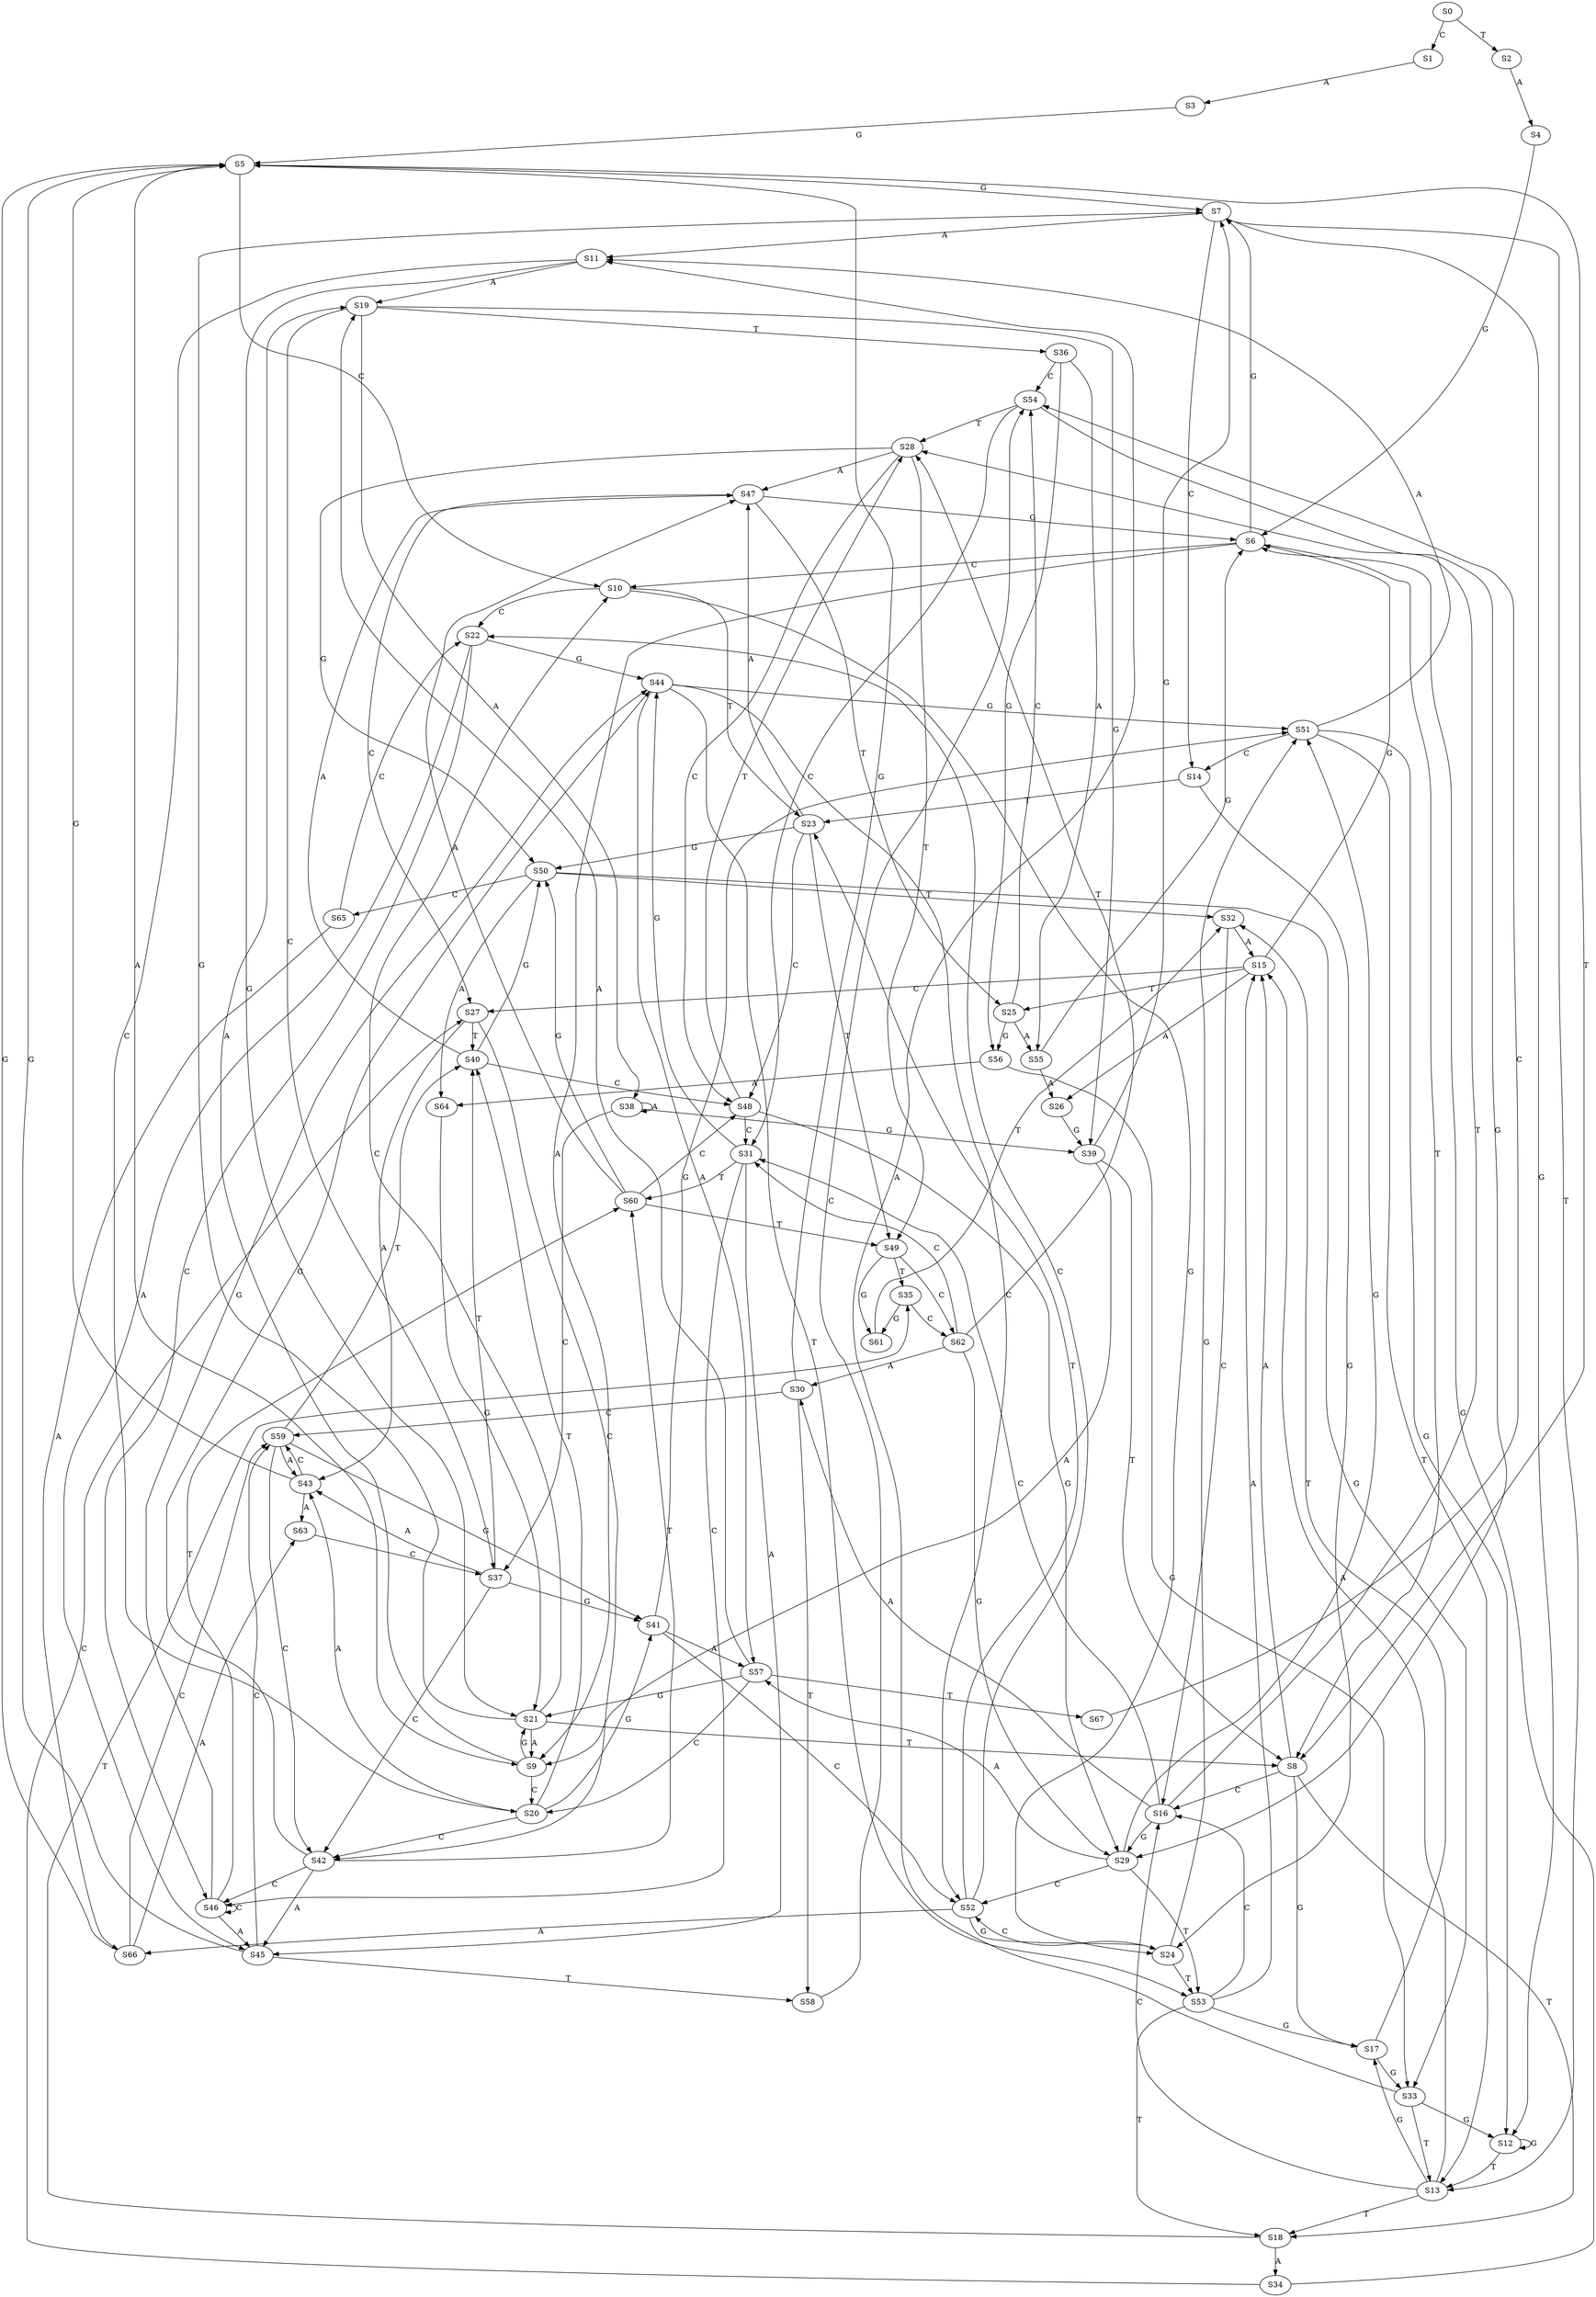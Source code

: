 strict digraph  {
	S0 -> S1 [ label = C ];
	S0 -> S2 [ label = T ];
	S1 -> S3 [ label = A ];
	S2 -> S4 [ label = A ];
	S3 -> S5 [ label = G ];
	S4 -> S6 [ label = G ];
	S5 -> S7 [ label = G ];
	S5 -> S8 [ label = T ];
	S5 -> S9 [ label = A ];
	S5 -> S10 [ label = C ];
	S6 -> S8 [ label = T ];
	S6 -> S9 [ label = A ];
	S6 -> S10 [ label = C ];
	S6 -> S7 [ label = G ];
	S7 -> S11 [ label = A ];
	S7 -> S12 [ label = G ];
	S7 -> S13 [ label = T ];
	S7 -> S14 [ label = C ];
	S8 -> S15 [ label = A ];
	S8 -> S16 [ label = C ];
	S8 -> S17 [ label = G ];
	S8 -> S18 [ label = T ];
	S9 -> S19 [ label = A ];
	S9 -> S20 [ label = C ];
	S9 -> S21 [ label = G ];
	S10 -> S22 [ label = C ];
	S10 -> S23 [ label = T ];
	S10 -> S24 [ label = G ];
	S11 -> S19 [ label = A ];
	S11 -> S20 [ label = C ];
	S11 -> S21 [ label = G ];
	S12 -> S13 [ label = T ];
	S12 -> S12 [ label = G ];
	S13 -> S15 [ label = A ];
	S13 -> S16 [ label = C ];
	S13 -> S17 [ label = G ];
	S13 -> S18 [ label = T ];
	S14 -> S23 [ label = T ];
	S14 -> S24 [ label = G ];
	S15 -> S25 [ label = T ];
	S15 -> S6 [ label = G ];
	S15 -> S26 [ label = A ];
	S15 -> S27 [ label = C ];
	S16 -> S28 [ label = T ];
	S16 -> S29 [ label = G ];
	S16 -> S30 [ label = A ];
	S16 -> S31 [ label = C ];
	S17 -> S32 [ label = T ];
	S17 -> S33 [ label = G ];
	S18 -> S34 [ label = A ];
	S18 -> S35 [ label = T ];
	S19 -> S36 [ label = T ];
	S19 -> S37 [ label = C ];
	S19 -> S38 [ label = A ];
	S19 -> S39 [ label = G ];
	S20 -> S40 [ label = T ];
	S20 -> S41 [ label = G ];
	S20 -> S42 [ label = C ];
	S20 -> S43 [ label = A ];
	S21 -> S8 [ label = T ];
	S21 -> S9 [ label = A ];
	S21 -> S7 [ label = G ];
	S21 -> S10 [ label = C ];
	S22 -> S44 [ label = G ];
	S22 -> S45 [ label = A ];
	S22 -> S46 [ label = C ];
	S23 -> S47 [ label = A ];
	S23 -> S48 [ label = C ];
	S23 -> S49 [ label = T ];
	S23 -> S50 [ label = G ];
	S24 -> S51 [ label = G ];
	S24 -> S52 [ label = C ];
	S24 -> S53 [ label = T ];
	S25 -> S54 [ label = C ];
	S25 -> S55 [ label = A ];
	S25 -> S56 [ label = G ];
	S26 -> S39 [ label = G ];
	S27 -> S42 [ label = C ];
	S27 -> S40 [ label = T ];
	S27 -> S43 [ label = A ];
	S28 -> S50 [ label = G ];
	S28 -> S48 [ label = C ];
	S28 -> S47 [ label = A ];
	S28 -> S49 [ label = T ];
	S29 -> S51 [ label = G ];
	S29 -> S53 [ label = T ];
	S29 -> S52 [ label = C ];
	S29 -> S57 [ label = A ];
	S30 -> S58 [ label = T ];
	S30 -> S59 [ label = C ];
	S30 -> S5 [ label = G ];
	S31 -> S46 [ label = C ];
	S31 -> S45 [ label = A ];
	S31 -> S60 [ label = T ];
	S31 -> S44 [ label = G ];
	S32 -> S16 [ label = C ];
	S32 -> S15 [ label = A ];
	S33 -> S13 [ label = T ];
	S33 -> S12 [ label = G ];
	S33 -> S11 [ label = A ];
	S34 -> S27 [ label = C ];
	S34 -> S6 [ label = G ];
	S35 -> S61 [ label = G ];
	S35 -> S62 [ label = C ];
	S36 -> S55 [ label = A ];
	S36 -> S54 [ label = C ];
	S36 -> S56 [ label = G ];
	S37 -> S43 [ label = A ];
	S37 -> S42 [ label = C ];
	S37 -> S41 [ label = G ];
	S37 -> S40 [ label = T ];
	S38 -> S39 [ label = G ];
	S38 -> S37 [ label = C ];
	S38 -> S38 [ label = A ];
	S39 -> S8 [ label = T ];
	S39 -> S9 [ label = A ];
	S39 -> S7 [ label = G ];
	S40 -> S47 [ label = A ];
	S40 -> S48 [ label = C ];
	S40 -> S50 [ label = G ];
	S41 -> S51 [ label = G ];
	S41 -> S57 [ label = A ];
	S41 -> S52 [ label = C ];
	S42 -> S46 [ label = C ];
	S42 -> S45 [ label = A ];
	S42 -> S60 [ label = T ];
	S42 -> S44 [ label = G ];
	S43 -> S5 [ label = G ];
	S43 -> S59 [ label = C ];
	S43 -> S63 [ label = A ];
	S44 -> S57 [ label = A ];
	S44 -> S51 [ label = G ];
	S44 -> S53 [ label = T ];
	S44 -> S52 [ label = C ];
	S45 -> S5 [ label = G ];
	S45 -> S58 [ label = T ];
	S45 -> S59 [ label = C ];
	S46 -> S44 [ label = G ];
	S46 -> S46 [ label = C ];
	S46 -> S45 [ label = A ];
	S46 -> S60 [ label = T ];
	S47 -> S6 [ label = G ];
	S47 -> S25 [ label = T ];
	S47 -> S27 [ label = C ];
	S48 -> S28 [ label = T ];
	S48 -> S29 [ label = G ];
	S48 -> S31 [ label = C ];
	S49 -> S62 [ label = C ];
	S49 -> S61 [ label = G ];
	S49 -> S35 [ label = T ];
	S50 -> S64 [ label = A ];
	S50 -> S65 [ label = C ];
	S50 -> S32 [ label = T ];
	S50 -> S33 [ label = G ];
	S51 -> S11 [ label = A ];
	S51 -> S12 [ label = G ];
	S51 -> S14 [ label = C ];
	S51 -> S13 [ label = T ];
	S52 -> S24 [ label = G ];
	S52 -> S23 [ label = T ];
	S52 -> S22 [ label = C ];
	S52 -> S66 [ label = A ];
	S53 -> S16 [ label = C ];
	S53 -> S15 [ label = A ];
	S53 -> S17 [ label = G ];
	S53 -> S18 [ label = T ];
	S54 -> S31 [ label = C ];
	S54 -> S29 [ label = G ];
	S54 -> S28 [ label = T ];
	S55 -> S6 [ label = G ];
	S55 -> S26 [ label = A ];
	S56 -> S33 [ label = G ];
	S56 -> S64 [ label = A ];
	S57 -> S19 [ label = A ];
	S57 -> S20 [ label = C ];
	S57 -> S21 [ label = G ];
	S57 -> S67 [ label = T ];
	S58 -> S54 [ label = C ];
	S59 -> S40 [ label = T ];
	S59 -> S42 [ label = C ];
	S59 -> S43 [ label = A ];
	S59 -> S41 [ label = G ];
	S60 -> S47 [ label = A ];
	S60 -> S50 [ label = G ];
	S60 -> S48 [ label = C ];
	S60 -> S49 [ label = T ];
	S61 -> S32 [ label = T ];
	S62 -> S30 [ label = A ];
	S62 -> S28 [ label = T ];
	S62 -> S31 [ label = C ];
	S62 -> S29 [ label = G ];
	S63 -> S37 [ label = C ];
	S64 -> S21 [ label = G ];
	S65 -> S22 [ label = C ];
	S65 -> S66 [ label = A ];
	S66 -> S5 [ label = G ];
	S66 -> S63 [ label = A ];
	S66 -> S59 [ label = C ];
	S67 -> S54 [ label = C ];
}
